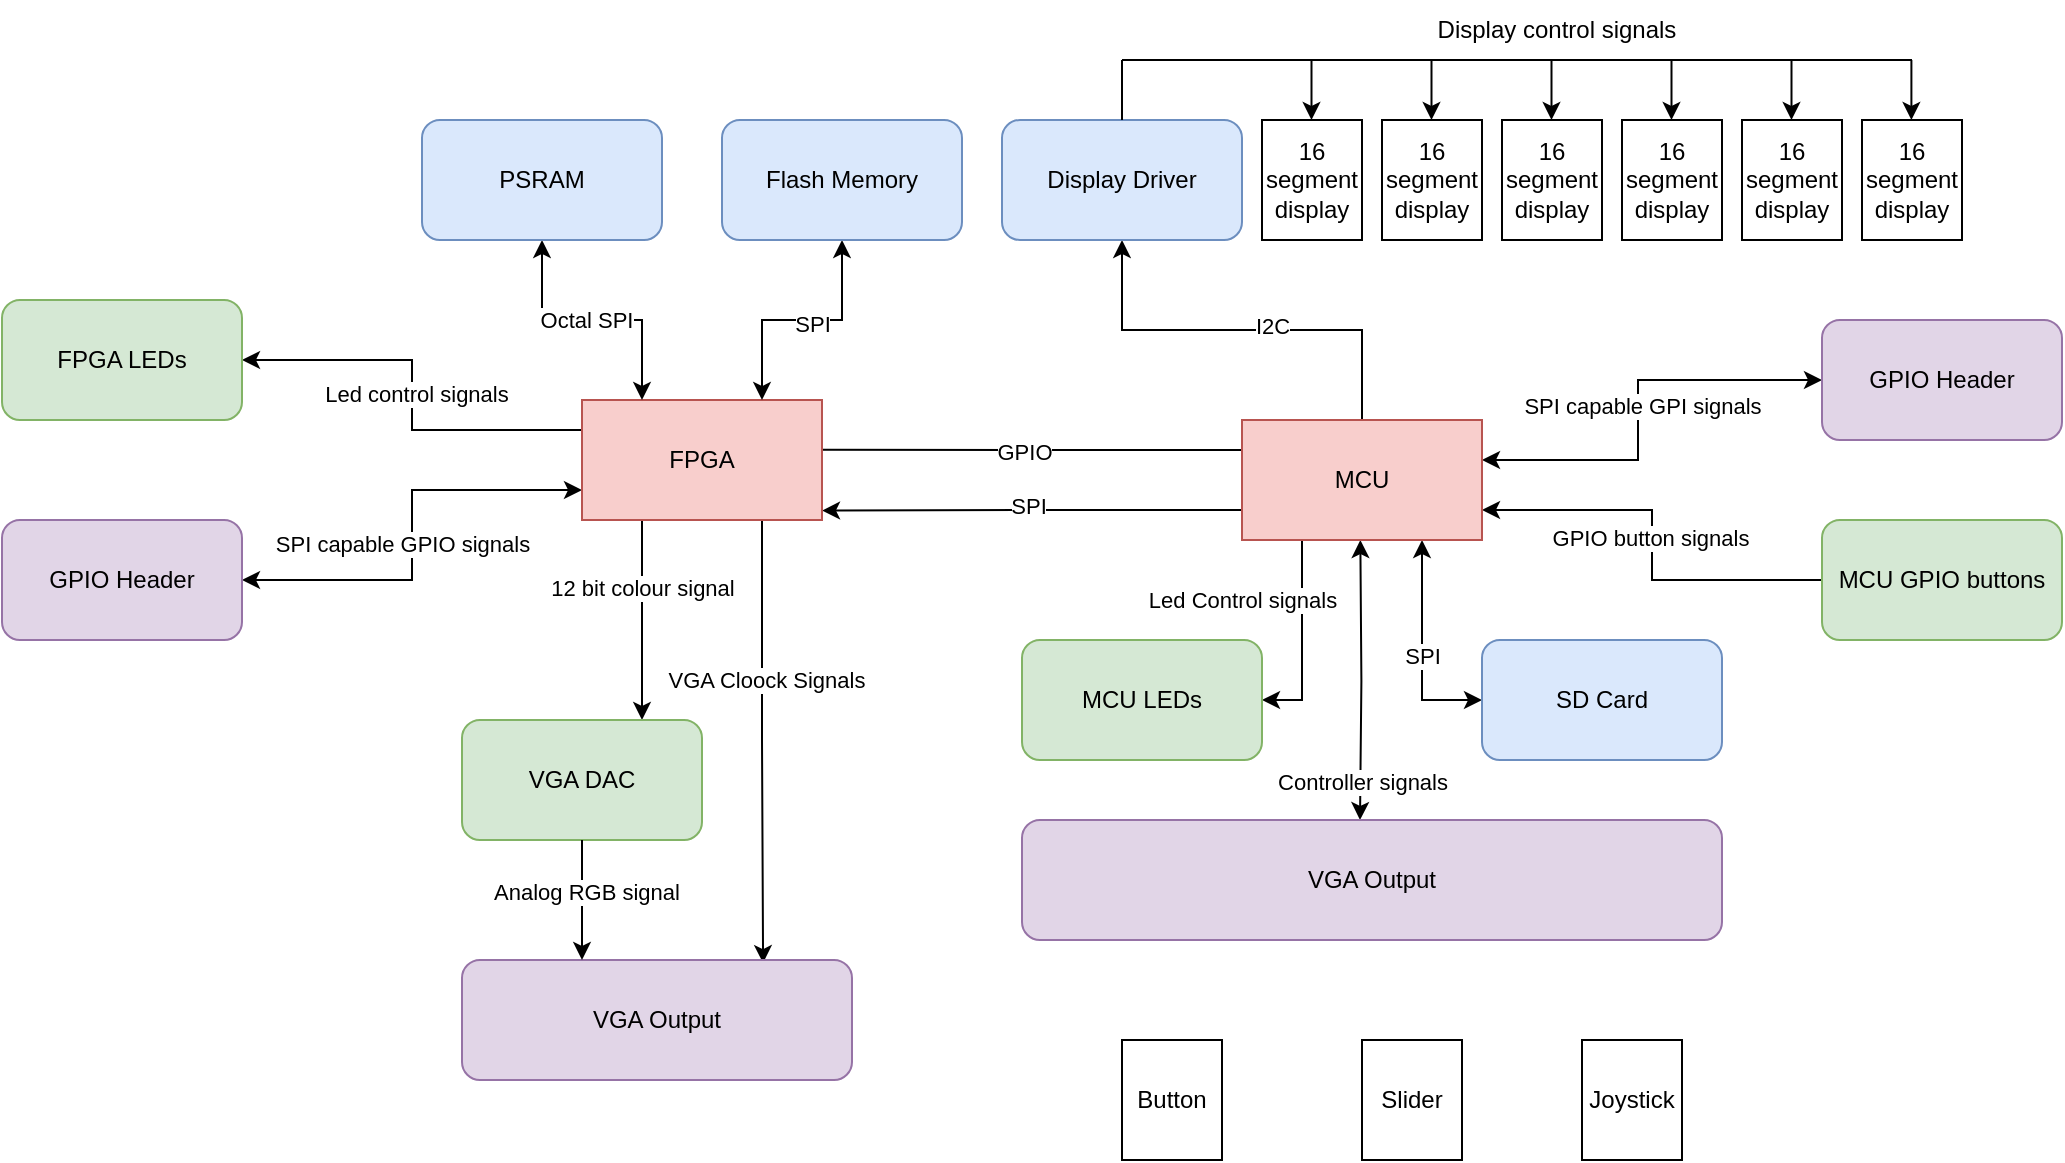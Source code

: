<mxfile version="24.8.6">
  <diagram name="Page-1" id="dK4UOKXj8se_VW2nIS-f">
    <mxGraphModel dx="1423" dy="369" grid="1" gridSize="10" guides="1" tooltips="1" connect="1" arrows="1" fold="1" page="1" pageScale="1" pageWidth="850" pageHeight="1100" math="0" shadow="0">
      <root>
        <mxCell id="0" />
        <mxCell id="1" parent="0" />
        <mxCell id="7Yh6D1ucSm9buxZHoczs-38" style="edgeStyle=orthogonalEdgeStyle;rounded=0;orthogonalLoop=1;jettySize=auto;html=1;exitX=0;exitY=0.75;exitDx=0;exitDy=0;endArrow=classic;endFill=1;startArrow=none;startFill=0;" edge="1" parent="1" source="7Yh6D1ucSm9buxZHoczs-36">
          <mxGeometry relative="1" as="geometry">
            <mxPoint x="350" y="265.286" as="targetPoint" />
          </mxGeometry>
        </mxCell>
        <mxCell id="7Yh6D1ucSm9buxZHoczs-47" value="SPI" style="edgeLabel;html=1;align=center;verticalAlign=middle;resizable=0;points=[];" vertex="1" connectable="0" parent="7Yh6D1ucSm9buxZHoczs-38">
          <mxGeometry x="0.031" y="-3" relative="1" as="geometry">
            <mxPoint as="offset" />
          </mxGeometry>
        </mxCell>
        <mxCell id="7Yh6D1ucSm9buxZHoczs-48" style="edgeStyle=orthogonalEdgeStyle;rounded=0;orthogonalLoop=1;jettySize=auto;html=1;exitX=0;exitY=0.25;exitDx=0;exitDy=0;endArrow=none;endFill=0;" edge="1" parent="1" source="7Yh6D1ucSm9buxZHoczs-36">
          <mxGeometry relative="1" as="geometry">
            <mxPoint x="350" y="234.931" as="targetPoint" />
          </mxGeometry>
        </mxCell>
        <mxCell id="7Yh6D1ucSm9buxZHoczs-50" value="GPIO" style="edgeLabel;html=1;align=center;verticalAlign=middle;resizable=0;points=[];rotation=0;" vertex="1" connectable="0" parent="7Yh6D1ucSm9buxZHoczs-48">
          <mxGeometry x="0.051" relative="1" as="geometry">
            <mxPoint x="1" as="offset" />
          </mxGeometry>
        </mxCell>
        <mxCell id="7Yh6D1ucSm9buxZHoczs-52" style="edgeStyle=orthogonalEdgeStyle;rounded=0;orthogonalLoop=1;jettySize=auto;html=1;entryX=0;entryY=0.5;entryDx=0;entryDy=0;startArrow=classic;startFill=1;" edge="1" parent="1" source="7Yh6D1ucSm9buxZHoczs-36" target="7Yh6D1ucSm9buxZHoczs-51">
          <mxGeometry relative="1" as="geometry">
            <Array as="points">
              <mxPoint x="650" y="360" />
            </Array>
          </mxGeometry>
        </mxCell>
        <mxCell id="7Yh6D1ucSm9buxZHoczs-53" value="SPI" style="edgeLabel;html=1;align=center;verticalAlign=middle;resizable=0;points=[];" vertex="1" connectable="0" parent="7Yh6D1ucSm9buxZHoczs-52">
          <mxGeometry x="-0.366" y="2" relative="1" as="geometry">
            <mxPoint x="-2" y="23" as="offset" />
          </mxGeometry>
        </mxCell>
        <mxCell id="7Yh6D1ucSm9buxZHoczs-55" style="edgeStyle=orthogonalEdgeStyle;rounded=0;orthogonalLoop=1;jettySize=auto;html=1;entryX=0.5;entryY=1;entryDx=0;entryDy=0;" edge="1" parent="1" source="7Yh6D1ucSm9buxZHoczs-36" target="7Yh6D1ucSm9buxZHoczs-54">
          <mxGeometry relative="1" as="geometry" />
        </mxCell>
        <mxCell id="7Yh6D1ucSm9buxZHoczs-56" value="&lt;div&gt;I2C&lt;/div&gt;" style="edgeLabel;html=1;align=center;verticalAlign=middle;resizable=0;points=[];" vertex="1" connectable="0" parent="7Yh6D1ucSm9buxZHoczs-55">
          <mxGeometry x="-0.137" y="-2" relative="1" as="geometry">
            <mxPoint as="offset" />
          </mxGeometry>
        </mxCell>
        <mxCell id="7Yh6D1ucSm9buxZHoczs-86" style="edgeStyle=orthogonalEdgeStyle;rounded=0;orthogonalLoop=1;jettySize=auto;html=1;entryX=0;entryY=0.5;entryDx=0;entryDy=0;startArrow=classic;startFill=1;" edge="1" parent="1" source="7Yh6D1ucSm9buxZHoczs-36" target="7Yh6D1ucSm9buxZHoczs-85">
          <mxGeometry relative="1" as="geometry">
            <Array as="points">
              <mxPoint x="758" y="240" />
              <mxPoint x="758" y="200" />
            </Array>
          </mxGeometry>
        </mxCell>
        <mxCell id="7Yh6D1ucSm9buxZHoczs-87" value="SPI capable GPI signals" style="edgeLabel;html=1;align=center;verticalAlign=middle;resizable=0;points=[];" vertex="1" connectable="0" parent="7Yh6D1ucSm9buxZHoczs-86">
          <mxGeometry x="0.005" y="-2" relative="1" as="geometry">
            <mxPoint as="offset" />
          </mxGeometry>
        </mxCell>
        <mxCell id="7Yh6D1ucSm9buxZHoczs-89" style="edgeStyle=orthogonalEdgeStyle;rounded=0;orthogonalLoop=1;jettySize=auto;html=1;exitX=0.25;exitY=1;exitDx=0;exitDy=0;entryX=1;entryY=0.5;entryDx=0;entryDy=0;" edge="1" parent="1" source="7Yh6D1ucSm9buxZHoczs-36" target="7Yh6D1ucSm9buxZHoczs-88">
          <mxGeometry relative="1" as="geometry" />
        </mxCell>
        <mxCell id="7Yh6D1ucSm9buxZHoczs-90" value="Led Control signals" style="edgeLabel;html=1;align=center;verticalAlign=middle;resizable=0;points=[];" vertex="1" connectable="0" parent="7Yh6D1ucSm9buxZHoczs-89">
          <mxGeometry x="-0.17" y="-1" relative="1" as="geometry">
            <mxPoint x="-29" y="-12" as="offset" />
          </mxGeometry>
        </mxCell>
        <mxCell id="7Yh6D1ucSm9buxZHoczs-92" style="edgeStyle=orthogonalEdgeStyle;rounded=0;orthogonalLoop=1;jettySize=auto;html=1;exitX=1;exitY=0.75;exitDx=0;exitDy=0;startArrow=classic;startFill=1;endArrow=none;endFill=0;" edge="1" parent="1" source="7Yh6D1ucSm9buxZHoczs-36" target="7Yh6D1ucSm9buxZHoczs-91">
          <mxGeometry relative="1" as="geometry" />
        </mxCell>
        <mxCell id="7Yh6D1ucSm9buxZHoczs-94" value="GPIO button signals" style="edgeLabel;html=1;align=center;verticalAlign=middle;resizable=0;points=[];" vertex="1" connectable="0" parent="7Yh6D1ucSm9buxZHoczs-92">
          <mxGeometry x="-0.033" y="-1" relative="1" as="geometry">
            <mxPoint as="offset" />
          </mxGeometry>
        </mxCell>
        <mxCell id="7Yh6D1ucSm9buxZHoczs-95" style="edgeStyle=orthogonalEdgeStyle;rounded=0;orthogonalLoop=1;jettySize=auto;html=1;startArrow=classic;startFill=1;" edge="1" parent="1">
          <mxGeometry relative="1" as="geometry">
            <mxPoint x="619" y="420" as="targetPoint" />
            <mxPoint x="619.173" y="280" as="sourcePoint" />
          </mxGeometry>
        </mxCell>
        <mxCell id="7Yh6D1ucSm9buxZHoczs-97" value="Controller signals" style="edgeLabel;html=1;align=center;verticalAlign=middle;resizable=0;points=[];" vertex="1" connectable="0" parent="7Yh6D1ucSm9buxZHoczs-95">
          <mxGeometry x="0.55" y="1" relative="1" as="geometry">
            <mxPoint y="12" as="offset" />
          </mxGeometry>
        </mxCell>
        <mxCell id="7Yh6D1ucSm9buxZHoczs-36" value="MCU" style="rounded=0;whiteSpace=wrap;html=1;fillColor=#f8cecc;strokeColor=#b85450;" vertex="1" parent="1">
          <mxGeometry x="560" y="220" width="120" height="60" as="geometry" />
        </mxCell>
        <mxCell id="7Yh6D1ucSm9buxZHoczs-51" value="SD Card" style="rounded=1;whiteSpace=wrap;html=1;fillColor=#dae8fc;strokeColor=#6c8ebf;" vertex="1" parent="1">
          <mxGeometry x="680" y="330" width="120" height="60" as="geometry" />
        </mxCell>
        <mxCell id="7Yh6D1ucSm9buxZHoczs-54" value="&lt;div&gt;Display Driver&lt;br&gt;&lt;/div&gt;" style="rounded=1;whiteSpace=wrap;html=1;fillColor=#dae8fc;strokeColor=#6c8ebf;" vertex="1" parent="1">
          <mxGeometry x="440" y="70" width="120" height="60" as="geometry" />
        </mxCell>
        <mxCell id="7Yh6D1ucSm9buxZHoczs-21" style="edgeStyle=orthogonalEdgeStyle;rounded=0;orthogonalLoop=1;jettySize=auto;html=1;exitX=0.25;exitY=1;exitDx=0;exitDy=0;entryX=0.75;entryY=0;entryDx=0;entryDy=0;" edge="1" parent="1" source="7Yh6D1ucSm9buxZHoczs-1" target="7Yh6D1ucSm9buxZHoczs-19">
          <mxGeometry relative="1" as="geometry" />
        </mxCell>
        <mxCell id="7Yh6D1ucSm9buxZHoczs-44" value="12 bit colour signal" style="edgeLabel;html=1;align=center;verticalAlign=middle;resizable=0;points=[];" vertex="1" connectable="0" parent="7Yh6D1ucSm9buxZHoczs-21">
          <mxGeometry x="-0.329" relative="1" as="geometry">
            <mxPoint as="offset" />
          </mxGeometry>
        </mxCell>
        <mxCell id="7Yh6D1ucSm9buxZHoczs-23" style="edgeStyle=orthogonalEdgeStyle;rounded=0;orthogonalLoop=1;jettySize=auto;html=1;exitX=0.75;exitY=1;exitDx=0;exitDy=0;entryX=0.772;entryY=0.026;entryDx=0;entryDy=0;entryPerimeter=0;" edge="1" parent="1" source="7Yh6D1ucSm9buxZHoczs-1" target="7Yh6D1ucSm9buxZHoczs-20">
          <mxGeometry relative="1" as="geometry">
            <mxPoint x="320.176" y="480" as="targetPoint" />
          </mxGeometry>
        </mxCell>
        <mxCell id="7Yh6D1ucSm9buxZHoczs-43" value="&lt;div&gt;VGA Cloock Signals&lt;/div&gt;" style="edgeLabel;html=1;align=center;verticalAlign=middle;resizable=0;points=[];" vertex="1" connectable="0" parent="7Yh6D1ucSm9buxZHoczs-23">
          <mxGeometry x="-0.27" y="2" relative="1" as="geometry">
            <mxPoint y="-1" as="offset" />
          </mxGeometry>
        </mxCell>
        <mxCell id="7Yh6D1ucSm9buxZHoczs-58" style="edgeStyle=orthogonalEdgeStyle;rounded=0;orthogonalLoop=1;jettySize=auto;html=1;exitX=0;exitY=0.75;exitDx=0;exitDy=0;entryX=1;entryY=0.5;entryDx=0;entryDy=0;startArrow=classic;startFill=1;" edge="1" parent="1" source="7Yh6D1ucSm9buxZHoczs-1" target="7Yh6D1ucSm9buxZHoczs-57">
          <mxGeometry relative="1" as="geometry" />
        </mxCell>
        <mxCell id="7Yh6D1ucSm9buxZHoczs-59" value="SPI capable GPIO signals" style="edgeLabel;html=1;align=center;verticalAlign=middle;resizable=0;points=[];" vertex="1" connectable="0" parent="7Yh6D1ucSm9buxZHoczs-58">
          <mxGeometry x="0.039" y="1" relative="1" as="geometry">
            <mxPoint x="-6" as="offset" />
          </mxGeometry>
        </mxCell>
        <mxCell id="7Yh6D1ucSm9buxZHoczs-62" style="edgeStyle=orthogonalEdgeStyle;rounded=0;orthogonalLoop=1;jettySize=auto;html=1;exitX=0;exitY=0.25;exitDx=0;exitDy=0;entryX=1;entryY=0.5;entryDx=0;entryDy=0;" edge="1" parent="1" source="7Yh6D1ucSm9buxZHoczs-1" target="7Yh6D1ucSm9buxZHoczs-29">
          <mxGeometry relative="1" as="geometry" />
        </mxCell>
        <mxCell id="7Yh6D1ucSm9buxZHoczs-63" value="Led control signals" style="edgeLabel;html=1;align=center;verticalAlign=middle;resizable=0;points=[];" vertex="1" connectable="0" parent="7Yh6D1ucSm9buxZHoczs-62">
          <mxGeometry x="0.005" y="-2" relative="1" as="geometry">
            <mxPoint as="offset" />
          </mxGeometry>
        </mxCell>
        <mxCell id="7Yh6D1ucSm9buxZHoczs-1" value="FPGA" style="rounded=0;whiteSpace=wrap;html=1;fillColor=#f8cecc;strokeColor=#b85450;" vertex="1" parent="1">
          <mxGeometry x="230" y="210" width="120" height="60" as="geometry" />
        </mxCell>
        <mxCell id="7Yh6D1ucSm9buxZHoczs-8" style="edgeStyle=orthogonalEdgeStyle;rounded=0;orthogonalLoop=1;jettySize=auto;html=1;entryX=0.25;entryY=0;entryDx=0;entryDy=0;endArrow=classic;endFill=1;startArrow=classic;startFill=1;" edge="1" parent="1" source="7Yh6D1ucSm9buxZHoczs-2" target="7Yh6D1ucSm9buxZHoczs-1">
          <mxGeometry relative="1" as="geometry" />
        </mxCell>
        <mxCell id="7Yh6D1ucSm9buxZHoczs-40" value="Octal SPI" style="edgeLabel;html=1;align=center;verticalAlign=middle;resizable=0;points=[];" vertex="1" connectable="0" parent="7Yh6D1ucSm9buxZHoczs-8">
          <mxGeometry x="0.372" y="-1" relative="1" as="geometry">
            <mxPoint x="-27" y="-1" as="offset" />
          </mxGeometry>
        </mxCell>
        <mxCell id="7Yh6D1ucSm9buxZHoczs-2" value="PSRAM" style="rounded=1;whiteSpace=wrap;html=1;fillColor=#dae8fc;strokeColor=#6c8ebf;" vertex="1" parent="1">
          <mxGeometry x="150" y="70" width="120" height="60" as="geometry" />
        </mxCell>
        <mxCell id="7Yh6D1ucSm9buxZHoczs-7" style="edgeStyle=orthogonalEdgeStyle;rounded=0;orthogonalLoop=1;jettySize=auto;html=1;entryX=0.75;entryY=0;entryDx=0;entryDy=0;endArrow=classic;endFill=1;startArrow=classic;startFill=1;" edge="1" parent="1" source="7Yh6D1ucSm9buxZHoczs-3" target="7Yh6D1ucSm9buxZHoczs-1">
          <mxGeometry relative="1" as="geometry" />
        </mxCell>
        <mxCell id="7Yh6D1ucSm9buxZHoczs-41" value="SPI" style="edgeLabel;html=1;align=center;verticalAlign=middle;resizable=0;points=[];" vertex="1" connectable="0" parent="7Yh6D1ucSm9buxZHoczs-7">
          <mxGeometry x="-0.078" y="3" relative="1" as="geometry">
            <mxPoint y="-1" as="offset" />
          </mxGeometry>
        </mxCell>
        <mxCell id="7Yh6D1ucSm9buxZHoczs-3" value="Flash Memory" style="rounded=1;whiteSpace=wrap;html=1;fillColor=#dae8fc;strokeColor=#6c8ebf;" vertex="1" parent="1">
          <mxGeometry x="300" y="70" width="120" height="60" as="geometry" />
        </mxCell>
        <mxCell id="7Yh6D1ucSm9buxZHoczs-19" value="VGA DAC" style="rounded=1;whiteSpace=wrap;html=1;fillColor=#d5e8d4;strokeColor=#82b366;" vertex="1" parent="1">
          <mxGeometry x="170" y="370" width="120" height="60" as="geometry" />
        </mxCell>
        <mxCell id="7Yh6D1ucSm9buxZHoczs-20" value="VGA Output" style="rounded=1;whiteSpace=wrap;html=1;fillColor=#e1d5e7;strokeColor=#9673a6;" vertex="1" parent="1">
          <mxGeometry x="170" y="490" width="195" height="60" as="geometry" />
        </mxCell>
        <mxCell id="7Yh6D1ucSm9buxZHoczs-24" style="edgeStyle=orthogonalEdgeStyle;rounded=0;orthogonalLoop=1;jettySize=auto;html=1;exitX=0.5;exitY=1;exitDx=0;exitDy=0;" edge="1" parent="1" source="7Yh6D1ucSm9buxZHoczs-19">
          <mxGeometry relative="1" as="geometry">
            <mxPoint x="230" y="490" as="targetPoint" />
          </mxGeometry>
        </mxCell>
        <mxCell id="7Yh6D1ucSm9buxZHoczs-46" value="Analog RGB signal" style="edgeLabel;html=1;align=center;verticalAlign=middle;resizable=0;points=[];" vertex="1" connectable="0" parent="7Yh6D1ucSm9buxZHoczs-24">
          <mxGeometry x="-0.073" y="2" relative="1" as="geometry">
            <mxPoint y="-2" as="offset" />
          </mxGeometry>
        </mxCell>
        <mxCell id="7Yh6D1ucSm9buxZHoczs-29" value="FPGA LEDs" style="rounded=1;whiteSpace=wrap;html=1;fillColor=#d5e8d4;strokeColor=#82b366;" vertex="1" parent="1">
          <mxGeometry x="-60" y="160" width="120" height="60" as="geometry" />
        </mxCell>
        <mxCell id="7Yh6D1ucSm9buxZHoczs-57" value="GPIO Header" style="rounded=1;whiteSpace=wrap;html=1;fillColor=#e1d5e7;strokeColor=#9673a6;" vertex="1" parent="1">
          <mxGeometry x="-60" y="270" width="120" height="60" as="geometry" />
        </mxCell>
        <mxCell id="7Yh6D1ucSm9buxZHoczs-64" value="16 segment display" style="rounded=0;whiteSpace=wrap;html=1;" vertex="1" parent="1">
          <mxGeometry x="570" y="70" width="50" height="60" as="geometry" />
        </mxCell>
        <mxCell id="7Yh6D1ucSm9buxZHoczs-65" value="16 segment display" style="rounded=0;whiteSpace=wrap;html=1;" vertex="1" parent="1">
          <mxGeometry x="630" y="70" width="50" height="60" as="geometry" />
        </mxCell>
        <mxCell id="7Yh6D1ucSm9buxZHoczs-66" value="16 segment display" style="rounded=0;whiteSpace=wrap;html=1;" vertex="1" parent="1">
          <mxGeometry x="690" y="70" width="50" height="60" as="geometry" />
        </mxCell>
        <mxCell id="7Yh6D1ucSm9buxZHoczs-67" value="16 segment display" style="rounded=0;whiteSpace=wrap;html=1;" vertex="1" parent="1">
          <mxGeometry x="750" y="70" width="50" height="60" as="geometry" />
        </mxCell>
        <mxCell id="7Yh6D1ucSm9buxZHoczs-68" value="16 segment display" style="rounded=0;whiteSpace=wrap;html=1;" vertex="1" parent="1">
          <mxGeometry x="810" y="70" width="50" height="60" as="geometry" />
        </mxCell>
        <mxCell id="7Yh6D1ucSm9buxZHoczs-69" value="16 segment display" style="rounded=0;whiteSpace=wrap;html=1;" vertex="1" parent="1">
          <mxGeometry x="870" y="70" width="50" height="60" as="geometry" />
        </mxCell>
        <mxCell id="7Yh6D1ucSm9buxZHoczs-75" value="" style="endArrow=none;html=1;rounded=0;targetPerimeterSpacing=63;endSize=17;" edge="1" parent="1">
          <mxGeometry width="50" height="50" relative="1" as="geometry">
            <mxPoint x="500" y="40" as="sourcePoint" />
            <mxPoint x="895" y="40" as="targetPoint" />
          </mxGeometry>
        </mxCell>
        <mxCell id="7Yh6D1ucSm9buxZHoczs-76" value="" style="endArrow=none;html=1;rounded=0;" edge="1" parent="1">
          <mxGeometry width="50" height="50" relative="1" as="geometry">
            <mxPoint x="500" y="70" as="sourcePoint" />
            <mxPoint x="500" y="40" as="targetPoint" />
          </mxGeometry>
        </mxCell>
        <mxCell id="7Yh6D1ucSm9buxZHoczs-77" value="" style="endArrow=classic;html=1;rounded=0;" edge="1" parent="1">
          <mxGeometry width="50" height="50" relative="1" as="geometry">
            <mxPoint x="894.7" y="40" as="sourcePoint" />
            <mxPoint x="894.7" y="70" as="targetPoint" />
          </mxGeometry>
        </mxCell>
        <mxCell id="7Yh6D1ucSm9buxZHoczs-79" value="" style="endArrow=classic;html=1;rounded=0;" edge="1" parent="1">
          <mxGeometry width="50" height="50" relative="1" as="geometry">
            <mxPoint x="834.75" y="40" as="sourcePoint" />
            <mxPoint x="834.75" y="70" as="targetPoint" />
          </mxGeometry>
        </mxCell>
        <mxCell id="7Yh6D1ucSm9buxZHoczs-80" value="" style="endArrow=classic;html=1;rounded=0;" edge="1" parent="1">
          <mxGeometry width="50" height="50" relative="1" as="geometry">
            <mxPoint x="774.75" y="40" as="sourcePoint" />
            <mxPoint x="774.75" y="70" as="targetPoint" />
          </mxGeometry>
        </mxCell>
        <mxCell id="7Yh6D1ucSm9buxZHoczs-81" value="" style="endArrow=classic;html=1;rounded=0;" edge="1" parent="1">
          <mxGeometry width="50" height="50" relative="1" as="geometry">
            <mxPoint x="714.75" y="40" as="sourcePoint" />
            <mxPoint x="714.75" y="70" as="targetPoint" />
          </mxGeometry>
        </mxCell>
        <mxCell id="7Yh6D1ucSm9buxZHoczs-82" value="" style="endArrow=classic;html=1;rounded=0;" edge="1" parent="1">
          <mxGeometry width="50" height="50" relative="1" as="geometry">
            <mxPoint x="654.75" y="40" as="sourcePoint" />
            <mxPoint x="654.75" y="70" as="targetPoint" />
          </mxGeometry>
        </mxCell>
        <mxCell id="7Yh6D1ucSm9buxZHoczs-83" value="" style="endArrow=classic;html=1;rounded=0;" edge="1" parent="1">
          <mxGeometry width="50" height="50" relative="1" as="geometry">
            <mxPoint x="594.75" y="40" as="sourcePoint" />
            <mxPoint x="594.75" y="70" as="targetPoint" />
          </mxGeometry>
        </mxCell>
        <mxCell id="7Yh6D1ucSm9buxZHoczs-84" value="Display control signals" style="text;html=1;align=center;verticalAlign=middle;whiteSpace=wrap;rounded=0;" vertex="1" parent="1">
          <mxGeometry x="635" y="10" width="165" height="30" as="geometry" />
        </mxCell>
        <mxCell id="7Yh6D1ucSm9buxZHoczs-85" value="GPIO Header" style="rounded=1;whiteSpace=wrap;html=1;fillColor=#e1d5e7;strokeColor=#9673a6;" vertex="1" parent="1">
          <mxGeometry x="850" y="170" width="120" height="60" as="geometry" />
        </mxCell>
        <mxCell id="7Yh6D1ucSm9buxZHoczs-88" value="MCU LEDs" style="rounded=1;whiteSpace=wrap;html=1;fillColor=#d5e8d4;strokeColor=#82b366;" vertex="1" parent="1">
          <mxGeometry x="450" y="330" width="120" height="60" as="geometry" />
        </mxCell>
        <mxCell id="7Yh6D1ucSm9buxZHoczs-91" value="MCU GPIO buttons" style="rounded=1;whiteSpace=wrap;html=1;fillColor=#d5e8d4;strokeColor=#82b366;" vertex="1" parent="1">
          <mxGeometry x="850" y="270" width="120" height="60" as="geometry" />
        </mxCell>
        <mxCell id="7Yh6D1ucSm9buxZHoczs-96" value="VGA Output" style="rounded=1;whiteSpace=wrap;html=1;fillColor=#e1d5e7;strokeColor=#9673a6;" vertex="1" parent="1">
          <mxGeometry x="450" y="420" width="350" height="60" as="geometry" />
        </mxCell>
        <mxCell id="7Yh6D1ucSm9buxZHoczs-99" value="Joystick" style="rounded=0;whiteSpace=wrap;html=1;" vertex="1" parent="1">
          <mxGeometry x="730" y="530" width="50" height="60" as="geometry" />
        </mxCell>
        <mxCell id="7Yh6D1ucSm9buxZHoczs-100" value="Slider" style="rounded=0;whiteSpace=wrap;html=1;" vertex="1" parent="1">
          <mxGeometry x="620" y="530" width="50" height="60" as="geometry" />
        </mxCell>
        <mxCell id="7Yh6D1ucSm9buxZHoczs-101" value="Button" style="rounded=0;whiteSpace=wrap;html=1;" vertex="1" parent="1">
          <mxGeometry x="500" y="530" width="50" height="60" as="geometry" />
        </mxCell>
      </root>
    </mxGraphModel>
  </diagram>
</mxfile>
